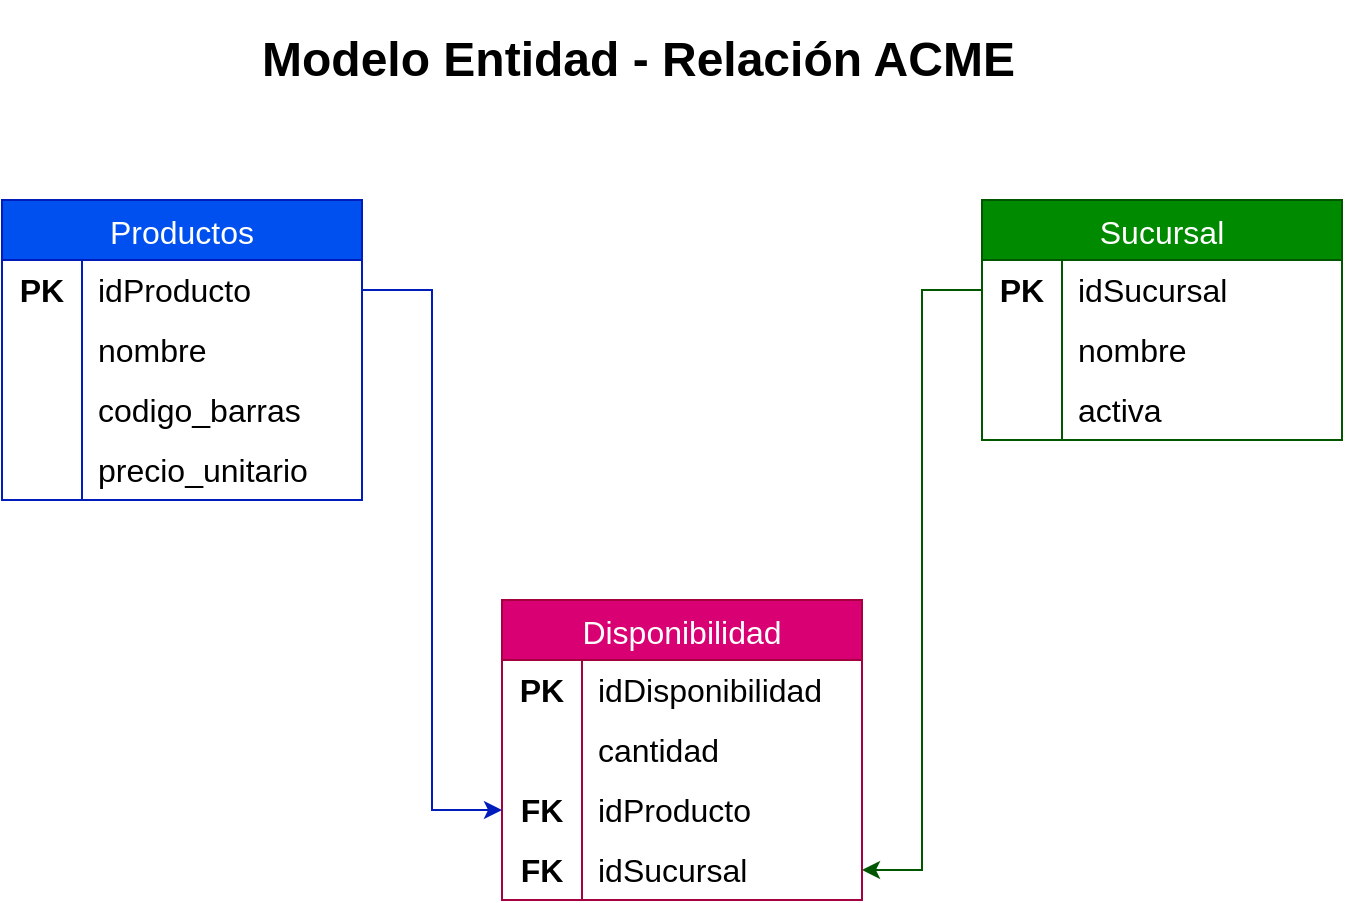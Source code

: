 <mxfile version="21.0.2" type="device"><diagram id="R2lEEEUBdFMjLlhIrx00" name="Page-1"><mxGraphModel dx="880" dy="476" grid="1" gridSize="10" guides="1" tooltips="1" connect="1" arrows="1" fold="1" page="1" pageScale="1" pageWidth="850" pageHeight="1100" math="0" shadow="0" extFonts="Permanent Marker^https://fonts.googleapis.com/css?family=Permanent+Marker"><root><mxCell id="0"/><mxCell id="1" parent="0"/><mxCell id="q4H9y6nNQU5aQVRB93tO-1" value="&lt;h1&gt;Modelo Entidad - Relación ACME&lt;/h1&gt;" style="text;html=1;strokeColor=none;fillColor=none;spacing=5;spacingTop=-20;whiteSpace=wrap;overflow=hidden;rounded=0;" parent="1" vertex="1"><mxGeometry x="215" y="70" width="420" height="40" as="geometry"/></mxCell><mxCell id="q4H9y6nNQU5aQVRB93tO-6" value="Productos" style="shape=table;startSize=30;container=1;collapsible=0;childLayout=tableLayout;fixedRows=1;rowLines=0;fontStyle=0;strokeColor=#001DBC;fontSize=16;fillColor=#0050ef;fontColor=#ffffff;" parent="1" vertex="1"><mxGeometry x="90" y="160" width="180" height="150" as="geometry"/></mxCell><mxCell id="q4H9y6nNQU5aQVRB93tO-7" value="" style="shape=tableRow;horizontal=0;startSize=0;swimlaneHead=0;swimlaneBody=0;top=0;left=0;bottom=0;right=0;collapsible=0;dropTarget=0;fillColor=none;points=[[0,0.5],[1,0.5]];portConstraint=eastwest;strokeColor=inherit;fontSize=16;" parent="q4H9y6nNQU5aQVRB93tO-6" vertex="1"><mxGeometry y="30" width="180" height="30" as="geometry"/></mxCell><mxCell id="q4H9y6nNQU5aQVRB93tO-8" value="&lt;b&gt;PK&lt;/b&gt;" style="shape=partialRectangle;html=1;whiteSpace=wrap;connectable=0;fillColor=none;top=0;left=0;bottom=0;right=0;overflow=hidden;pointerEvents=1;strokeColor=inherit;fontSize=16;" parent="q4H9y6nNQU5aQVRB93tO-7" vertex="1"><mxGeometry width="40" height="30" as="geometry"><mxRectangle width="40" height="30" as="alternateBounds"/></mxGeometry></mxCell><mxCell id="q4H9y6nNQU5aQVRB93tO-9" value="idProducto" style="shape=partialRectangle;html=1;whiteSpace=wrap;connectable=0;fillColor=none;top=0;left=0;bottom=0;right=0;align=left;spacingLeft=6;overflow=hidden;strokeColor=inherit;fontSize=16;" parent="q4H9y6nNQU5aQVRB93tO-7" vertex="1"><mxGeometry x="40" width="140" height="30" as="geometry"><mxRectangle width="140" height="30" as="alternateBounds"/></mxGeometry></mxCell><mxCell id="q4H9y6nNQU5aQVRB93tO-10" value="" style="shape=tableRow;horizontal=0;startSize=0;swimlaneHead=0;swimlaneBody=0;top=0;left=0;bottom=0;right=0;collapsible=0;dropTarget=0;fillColor=none;points=[[0,0.5],[1,0.5]];portConstraint=eastwest;strokeColor=inherit;fontSize=16;" parent="q4H9y6nNQU5aQVRB93tO-6" vertex="1"><mxGeometry y="60" width="180" height="30" as="geometry"/></mxCell><mxCell id="q4H9y6nNQU5aQVRB93tO-11" value="" style="shape=partialRectangle;html=1;whiteSpace=wrap;connectable=0;fillColor=none;top=0;left=0;bottom=0;right=0;overflow=hidden;strokeColor=inherit;fontSize=16;" parent="q4H9y6nNQU5aQVRB93tO-10" vertex="1"><mxGeometry width="40" height="30" as="geometry"><mxRectangle width="40" height="30" as="alternateBounds"/></mxGeometry></mxCell><mxCell id="q4H9y6nNQU5aQVRB93tO-12" value="nombre" style="shape=partialRectangle;html=1;whiteSpace=wrap;connectable=0;fillColor=none;top=0;left=0;bottom=0;right=0;align=left;spacingLeft=6;overflow=hidden;strokeColor=inherit;fontSize=16;" parent="q4H9y6nNQU5aQVRB93tO-10" vertex="1"><mxGeometry x="40" width="140" height="30" as="geometry"><mxRectangle width="140" height="30" as="alternateBounds"/></mxGeometry></mxCell><mxCell id="q4H9y6nNQU5aQVRB93tO-13" value="" style="shape=tableRow;horizontal=0;startSize=0;swimlaneHead=0;swimlaneBody=0;top=0;left=0;bottom=0;right=0;collapsible=0;dropTarget=0;fillColor=none;points=[[0,0.5],[1,0.5]];portConstraint=eastwest;strokeColor=inherit;fontSize=16;" parent="q4H9y6nNQU5aQVRB93tO-6" vertex="1"><mxGeometry y="90" width="180" height="30" as="geometry"/></mxCell><mxCell id="q4H9y6nNQU5aQVRB93tO-14" value="" style="shape=partialRectangle;html=1;whiteSpace=wrap;connectable=0;fillColor=none;top=0;left=0;bottom=0;right=0;overflow=hidden;strokeColor=inherit;fontSize=16;" parent="q4H9y6nNQU5aQVRB93tO-13" vertex="1"><mxGeometry width="40" height="30" as="geometry"><mxRectangle width="40" height="30" as="alternateBounds"/></mxGeometry></mxCell><mxCell id="q4H9y6nNQU5aQVRB93tO-15" value="codigo_barras" style="shape=partialRectangle;html=1;whiteSpace=wrap;connectable=0;fillColor=none;top=0;left=0;bottom=0;right=0;align=left;spacingLeft=6;overflow=hidden;strokeColor=inherit;fontSize=16;" parent="q4H9y6nNQU5aQVRB93tO-13" vertex="1"><mxGeometry x="40" width="140" height="30" as="geometry"><mxRectangle width="140" height="30" as="alternateBounds"/></mxGeometry></mxCell><mxCell id="q4H9y6nNQU5aQVRB93tO-16" style="shape=tableRow;horizontal=0;startSize=0;swimlaneHead=0;swimlaneBody=0;top=0;left=0;bottom=0;right=0;collapsible=0;dropTarget=0;fillColor=none;points=[[0,0.5],[1,0.5]];portConstraint=eastwest;strokeColor=inherit;fontSize=16;" parent="q4H9y6nNQU5aQVRB93tO-6" vertex="1"><mxGeometry y="120" width="180" height="30" as="geometry"/></mxCell><mxCell id="q4H9y6nNQU5aQVRB93tO-17" style="shape=partialRectangle;html=1;whiteSpace=wrap;connectable=0;fillColor=none;top=0;left=0;bottom=0;right=0;overflow=hidden;strokeColor=inherit;fontSize=16;" parent="q4H9y6nNQU5aQVRB93tO-16" vertex="1"><mxGeometry width="40" height="30" as="geometry"><mxRectangle width="40" height="30" as="alternateBounds"/></mxGeometry></mxCell><mxCell id="q4H9y6nNQU5aQVRB93tO-18" value="precio_unitario" style="shape=partialRectangle;html=1;whiteSpace=wrap;connectable=0;fillColor=none;top=0;left=0;bottom=0;right=0;align=left;spacingLeft=6;overflow=hidden;strokeColor=inherit;fontSize=16;" parent="q4H9y6nNQU5aQVRB93tO-16" vertex="1"><mxGeometry x="40" width="140" height="30" as="geometry"><mxRectangle width="140" height="30" as="alternateBounds"/></mxGeometry></mxCell><mxCell id="q4H9y6nNQU5aQVRB93tO-19" value="Sucursal" style="shape=table;startSize=30;container=1;collapsible=0;childLayout=tableLayout;fixedRows=1;rowLines=0;fontStyle=0;strokeColor=#005700;fontSize=16;fillColor=#008a00;fontColor=#ffffff;" parent="1" vertex="1"><mxGeometry x="580" y="160" width="180" height="120" as="geometry"/></mxCell><mxCell id="q4H9y6nNQU5aQVRB93tO-20" value="" style="shape=tableRow;horizontal=0;startSize=0;swimlaneHead=0;swimlaneBody=0;top=0;left=0;bottom=0;right=0;collapsible=0;dropTarget=0;fillColor=none;points=[[0,0.5],[1,0.5]];portConstraint=eastwest;strokeColor=inherit;fontSize=16;" parent="q4H9y6nNQU5aQVRB93tO-19" vertex="1"><mxGeometry y="30" width="180" height="30" as="geometry"/></mxCell><mxCell id="q4H9y6nNQU5aQVRB93tO-21" value="&lt;b&gt;PK&lt;/b&gt;" style="shape=partialRectangle;html=1;whiteSpace=wrap;connectable=0;fillColor=none;top=0;left=0;bottom=0;right=0;overflow=hidden;pointerEvents=1;strokeColor=inherit;fontSize=16;" parent="q4H9y6nNQU5aQVRB93tO-20" vertex="1"><mxGeometry width="40" height="30" as="geometry"><mxRectangle width="40" height="30" as="alternateBounds"/></mxGeometry></mxCell><mxCell id="q4H9y6nNQU5aQVRB93tO-22" value="idSucursal" style="shape=partialRectangle;html=1;whiteSpace=wrap;connectable=0;fillColor=none;top=0;left=0;bottom=0;right=0;align=left;spacingLeft=6;overflow=hidden;strokeColor=inherit;fontSize=16;" parent="q4H9y6nNQU5aQVRB93tO-20" vertex="1"><mxGeometry x="40" width="140" height="30" as="geometry"><mxRectangle width="140" height="30" as="alternateBounds"/></mxGeometry></mxCell><mxCell id="q4H9y6nNQU5aQVRB93tO-23" value="" style="shape=tableRow;horizontal=0;startSize=0;swimlaneHead=0;swimlaneBody=0;top=0;left=0;bottom=0;right=0;collapsible=0;dropTarget=0;fillColor=none;points=[[0,0.5],[1,0.5]];portConstraint=eastwest;strokeColor=inherit;fontSize=16;" parent="q4H9y6nNQU5aQVRB93tO-19" vertex="1"><mxGeometry y="60" width="180" height="30" as="geometry"/></mxCell><mxCell id="q4H9y6nNQU5aQVRB93tO-24" value="" style="shape=partialRectangle;html=1;whiteSpace=wrap;connectable=0;fillColor=none;top=0;left=0;bottom=0;right=0;overflow=hidden;strokeColor=inherit;fontSize=16;" parent="q4H9y6nNQU5aQVRB93tO-23" vertex="1"><mxGeometry width="40" height="30" as="geometry"><mxRectangle width="40" height="30" as="alternateBounds"/></mxGeometry></mxCell><mxCell id="q4H9y6nNQU5aQVRB93tO-25" value="nombre" style="shape=partialRectangle;html=1;whiteSpace=wrap;connectable=0;fillColor=none;top=0;left=0;bottom=0;right=0;align=left;spacingLeft=6;overflow=hidden;strokeColor=inherit;fontSize=16;" parent="q4H9y6nNQU5aQVRB93tO-23" vertex="1"><mxGeometry x="40" width="140" height="30" as="geometry"><mxRectangle width="140" height="30" as="alternateBounds"/></mxGeometry></mxCell><mxCell id="bpheT23Fa-ctkE1JnmvM-1" style="shape=tableRow;horizontal=0;startSize=0;swimlaneHead=0;swimlaneBody=0;top=0;left=0;bottom=0;right=0;collapsible=0;dropTarget=0;fillColor=none;points=[[0,0.5],[1,0.5]];portConstraint=eastwest;strokeColor=inherit;fontSize=16;" vertex="1" parent="q4H9y6nNQU5aQVRB93tO-19"><mxGeometry y="90" width="180" height="30" as="geometry"/></mxCell><mxCell id="bpheT23Fa-ctkE1JnmvM-2" style="shape=partialRectangle;html=1;whiteSpace=wrap;connectable=0;fillColor=none;top=0;left=0;bottom=0;right=0;overflow=hidden;strokeColor=inherit;fontSize=16;" vertex="1" parent="bpheT23Fa-ctkE1JnmvM-1"><mxGeometry width="40" height="30" as="geometry"><mxRectangle width="40" height="30" as="alternateBounds"/></mxGeometry></mxCell><mxCell id="bpheT23Fa-ctkE1JnmvM-3" value="activa" style="shape=partialRectangle;html=1;whiteSpace=wrap;connectable=0;fillColor=none;top=0;left=0;bottom=0;right=0;align=left;spacingLeft=6;overflow=hidden;strokeColor=inherit;fontSize=16;" vertex="1" parent="bpheT23Fa-ctkE1JnmvM-1"><mxGeometry x="40" width="140" height="30" as="geometry"><mxRectangle width="140" height="30" as="alternateBounds"/></mxGeometry></mxCell><mxCell id="q4H9y6nNQU5aQVRB93tO-32" value="Disponibilidad" style="shape=table;startSize=30;container=1;collapsible=0;childLayout=tableLayout;fixedRows=1;rowLines=0;fontStyle=0;strokeColor=#A50040;fontSize=16;fillColor=#d80073;fontColor=#ffffff;" parent="1" vertex="1"><mxGeometry x="340" y="360" width="180" height="150" as="geometry"/></mxCell><mxCell id="q4H9y6nNQU5aQVRB93tO-33" value="" style="shape=tableRow;horizontal=0;startSize=0;swimlaneHead=0;swimlaneBody=0;top=0;left=0;bottom=0;right=0;collapsible=0;dropTarget=0;fillColor=none;points=[[0,0.5],[1,0.5]];portConstraint=eastwest;strokeColor=inherit;fontSize=16;" parent="q4H9y6nNQU5aQVRB93tO-32" vertex="1"><mxGeometry y="30" width="180" height="30" as="geometry"/></mxCell><mxCell id="q4H9y6nNQU5aQVRB93tO-34" value="&lt;b&gt;PK&lt;/b&gt;" style="shape=partialRectangle;html=1;whiteSpace=wrap;connectable=0;fillColor=none;top=0;left=0;bottom=0;right=0;overflow=hidden;pointerEvents=1;strokeColor=inherit;fontSize=16;" parent="q4H9y6nNQU5aQVRB93tO-33" vertex="1"><mxGeometry width="40" height="30" as="geometry"><mxRectangle width="40" height="30" as="alternateBounds"/></mxGeometry></mxCell><mxCell id="q4H9y6nNQU5aQVRB93tO-35" value="idDisponibilidad" style="shape=partialRectangle;html=1;whiteSpace=wrap;connectable=0;fillColor=none;top=0;left=0;bottom=0;right=0;align=left;spacingLeft=6;overflow=hidden;strokeColor=inherit;fontSize=16;" parent="q4H9y6nNQU5aQVRB93tO-33" vertex="1"><mxGeometry x="40" width="140" height="30" as="geometry"><mxRectangle width="140" height="30" as="alternateBounds"/></mxGeometry></mxCell><mxCell id="q4H9y6nNQU5aQVRB93tO-36" value="" style="shape=tableRow;horizontal=0;startSize=0;swimlaneHead=0;swimlaneBody=0;top=0;left=0;bottom=0;right=0;collapsible=0;dropTarget=0;fillColor=none;points=[[0,0.5],[1,0.5]];portConstraint=eastwest;strokeColor=inherit;fontSize=16;" parent="q4H9y6nNQU5aQVRB93tO-32" vertex="1"><mxGeometry y="60" width="180" height="30" as="geometry"/></mxCell><mxCell id="q4H9y6nNQU5aQVRB93tO-37" value="" style="shape=partialRectangle;html=1;whiteSpace=wrap;connectable=0;fillColor=none;top=0;left=0;bottom=0;right=0;overflow=hidden;strokeColor=inherit;fontSize=16;" parent="q4H9y6nNQU5aQVRB93tO-36" vertex="1"><mxGeometry width="40" height="30" as="geometry"><mxRectangle width="40" height="30" as="alternateBounds"/></mxGeometry></mxCell><mxCell id="q4H9y6nNQU5aQVRB93tO-38" value="cantidad" style="shape=partialRectangle;html=1;whiteSpace=wrap;connectable=0;fillColor=none;top=0;left=0;bottom=0;right=0;align=left;spacingLeft=6;overflow=hidden;strokeColor=inherit;fontSize=16;" parent="q4H9y6nNQU5aQVRB93tO-36" vertex="1"><mxGeometry x="40" width="140" height="30" as="geometry"><mxRectangle width="140" height="30" as="alternateBounds"/></mxGeometry></mxCell><mxCell id="q4H9y6nNQU5aQVRB93tO-39" value="" style="shape=tableRow;horizontal=0;startSize=0;swimlaneHead=0;swimlaneBody=0;top=0;left=0;bottom=0;right=0;collapsible=0;dropTarget=0;fillColor=none;points=[[0,0.5],[1,0.5]];portConstraint=eastwest;strokeColor=inherit;fontSize=16;" parent="q4H9y6nNQU5aQVRB93tO-32" vertex="1"><mxGeometry y="90" width="180" height="30" as="geometry"/></mxCell><mxCell id="q4H9y6nNQU5aQVRB93tO-40" value="&lt;b&gt;FK&lt;/b&gt;" style="shape=partialRectangle;html=1;whiteSpace=wrap;connectable=0;fillColor=none;top=0;left=0;bottom=0;right=0;overflow=hidden;strokeColor=inherit;fontSize=16;" parent="q4H9y6nNQU5aQVRB93tO-39" vertex="1"><mxGeometry width="40" height="30" as="geometry"><mxRectangle width="40" height="30" as="alternateBounds"/></mxGeometry></mxCell><mxCell id="q4H9y6nNQU5aQVRB93tO-41" value="idProducto" style="shape=partialRectangle;html=1;whiteSpace=wrap;connectable=0;fillColor=none;top=0;left=0;bottom=0;right=0;align=left;spacingLeft=6;overflow=hidden;strokeColor=inherit;fontSize=16;" parent="q4H9y6nNQU5aQVRB93tO-39" vertex="1"><mxGeometry x="40" width="140" height="30" as="geometry"><mxRectangle width="140" height="30" as="alternateBounds"/></mxGeometry></mxCell><mxCell id="q4H9y6nNQU5aQVRB93tO-42" style="shape=tableRow;horizontal=0;startSize=0;swimlaneHead=0;swimlaneBody=0;top=0;left=0;bottom=0;right=0;collapsible=0;dropTarget=0;fillColor=none;points=[[0,0.5],[1,0.5]];portConstraint=eastwest;strokeColor=inherit;fontSize=16;" parent="q4H9y6nNQU5aQVRB93tO-32" vertex="1"><mxGeometry y="120" width="180" height="30" as="geometry"/></mxCell><mxCell id="q4H9y6nNQU5aQVRB93tO-43" value="&lt;b&gt;FK&lt;/b&gt;" style="shape=partialRectangle;html=1;whiteSpace=wrap;connectable=0;fillColor=none;top=0;left=0;bottom=0;right=0;overflow=hidden;strokeColor=inherit;fontSize=16;" parent="q4H9y6nNQU5aQVRB93tO-42" vertex="1"><mxGeometry width="40" height="30" as="geometry"><mxRectangle width="40" height="30" as="alternateBounds"/></mxGeometry></mxCell><mxCell id="q4H9y6nNQU5aQVRB93tO-44" value="idSucursal" style="shape=partialRectangle;html=1;whiteSpace=wrap;connectable=0;fillColor=none;top=0;left=0;bottom=0;right=0;align=left;spacingLeft=6;overflow=hidden;strokeColor=inherit;fontSize=16;" parent="q4H9y6nNQU5aQVRB93tO-42" vertex="1"><mxGeometry x="40" width="140" height="30" as="geometry"><mxRectangle width="140" height="30" as="alternateBounds"/></mxGeometry></mxCell><mxCell id="q4H9y6nNQU5aQVRB93tO-45" style="edgeStyle=orthogonalEdgeStyle;rounded=0;orthogonalLoop=1;jettySize=auto;html=1;entryX=0;entryY=0.5;entryDx=0;entryDy=0;fillColor=#0050ef;strokeColor=#001DBC;" parent="1" source="q4H9y6nNQU5aQVRB93tO-7" target="q4H9y6nNQU5aQVRB93tO-39" edge="1"><mxGeometry relative="1" as="geometry"/></mxCell><mxCell id="q4H9y6nNQU5aQVRB93tO-46" style="edgeStyle=orthogonalEdgeStyle;rounded=0;orthogonalLoop=1;jettySize=auto;html=1;exitX=0;exitY=0.5;exitDx=0;exitDy=0;entryX=1;entryY=0.5;entryDx=0;entryDy=0;fillColor=#008a00;strokeColor=#005700;" parent="1" source="q4H9y6nNQU5aQVRB93tO-20" target="q4H9y6nNQU5aQVRB93tO-42" edge="1"><mxGeometry relative="1" as="geometry"/></mxCell></root></mxGraphModel></diagram></mxfile>